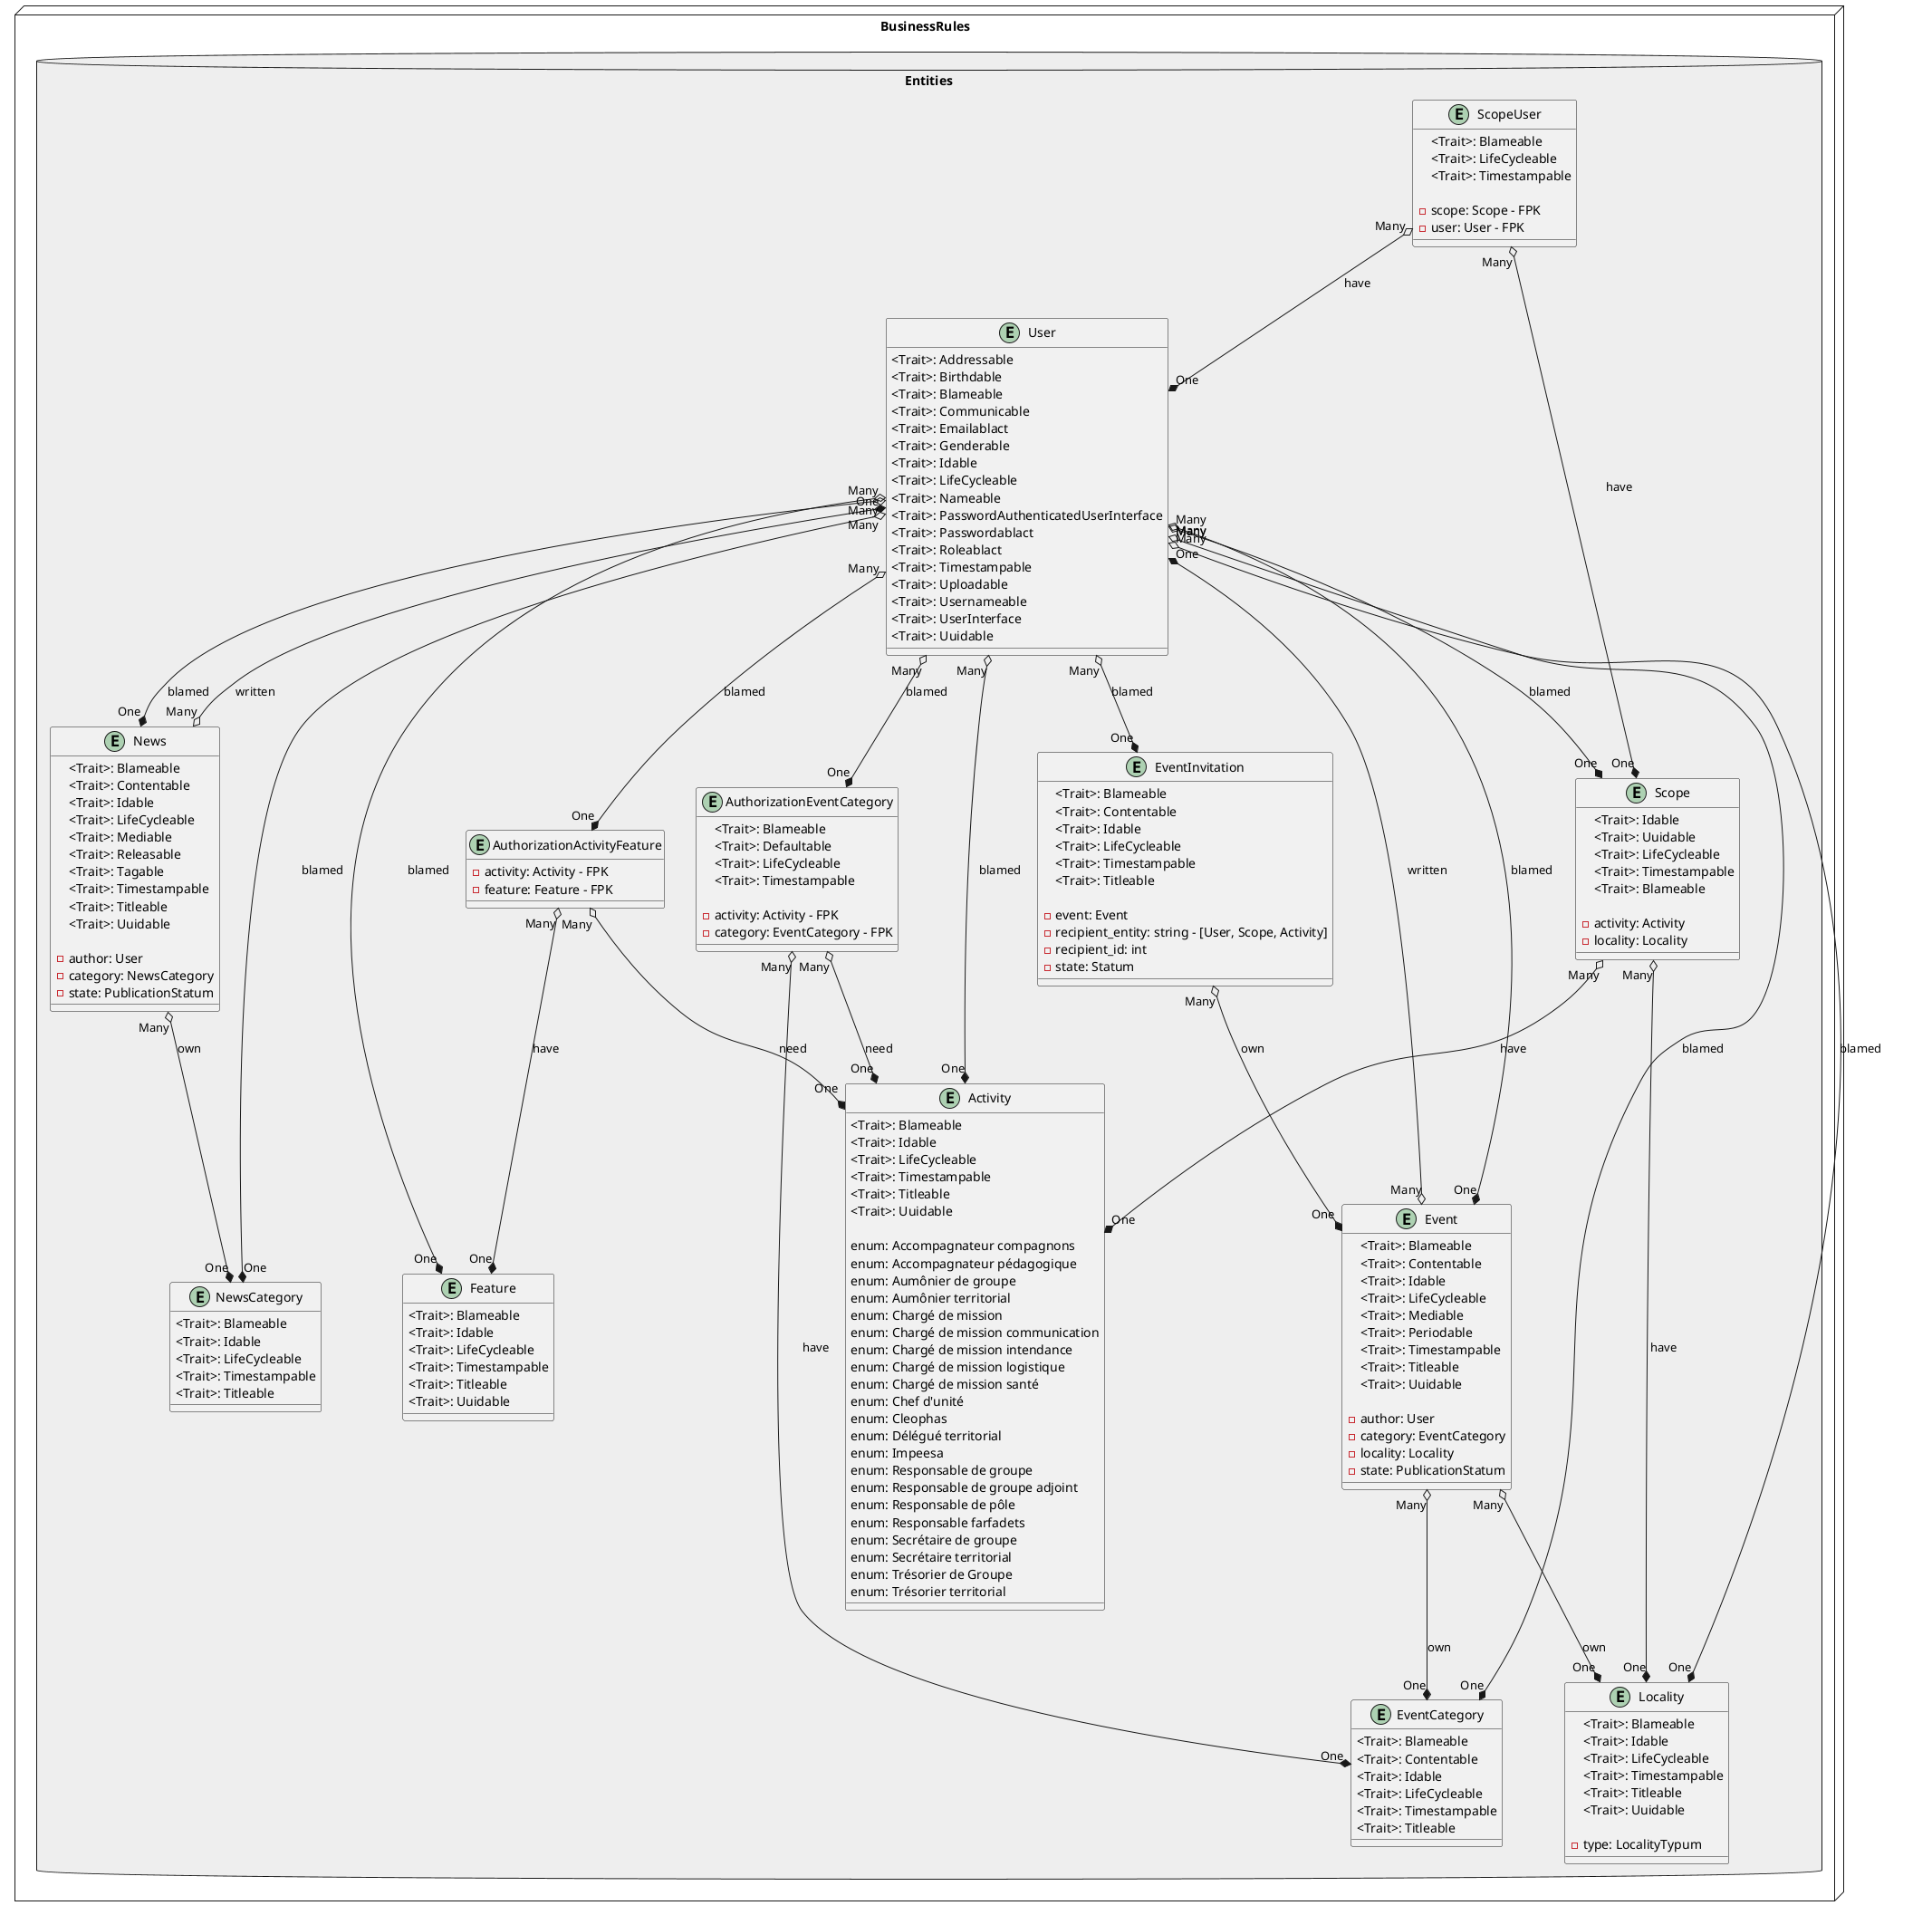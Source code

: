 @startuml
package "BusinessRules" <<Node>> #FFF {
    package "Entities" <<Database>> #EEE {
        entity Activity {
            <Trait>: Blameable
            <Trait>: Idable
            <Trait>: LifeCycleable
            <Trait>: Timestampable
            <Trait>: Titleable
            <Trait>: Uuidable

            enum: Accompagnateur compagnons
            enum: Accompagnateur pédagogique
            enum: Aumônier de groupe
            enum: Aumônier territorial
            enum: Chargé de mission
            enum: Chargé de mission communication
            enum: Chargé de mission intendance
            enum: Chargé de mission logistique
            enum: Chargé de mission santé
            enum: Chef d'unité
            enum: Cleophas
            enum: Délégué territorial
            enum: Impeesa
            enum: Responsable de groupe
            enum: Responsable de groupe adjoint
            enum: Responsable de pôle
            enum: Responsable farfadets
            enum: Secrétaire de groupe
            enum: Secrétaire territorial
            enum: Trésorier de Groupe
            enum: Trésorier territorial
        }

        entity AuthorizationActivityFeature {
            -{field} activity: Activity - FPK
            -{field} feature: Feature - FPK
        }

        entity AuthorizationEventCategory {
            <Trait>: Blameable
            <Trait>: Defaultable
            <Trait>: LifeCycleable
            <Trait>: Timestampable

            -{field} activity: Activity - FPK
            -{field} category: EventCategory - FPK
        }

        entity Event {
            <Trait>: Blameable
            <Trait>: Contentable
            <Trait>: Idable
            <Trait>: LifeCycleable
            <Trait>: Mediable
            <Trait>: Periodable
            <Trait>: Timestampable
            <Trait>: Titleable
            <Trait>: Uuidable

            -{field} author: User
            -{field} category: EventCategory
            -{field} locality: Locality
            -{field} state: PublicationStatum
        }

        entity EventCategory {
            <Trait>: Blameable
            <Trait>: Contentable
            <Trait>: Idable
            <Trait>: LifeCycleable
            <Trait>: Timestampable
            <Trait>: Titleable
        }

        entity EventInvitation {
            <Trait>: Blameable
            <Trait>: Contentable
            <Trait>: Idable
            <Trait>: LifeCycleable
            <Trait>: Timestampable
            <Trait>: Titleable

            -{field} event: Event
            -{field} recipient_entity: string - [User, Scope, Activity]
            -{field} recipient_id: int
            -{field} state: Statum
        }

        entity Feature {
            <Trait>: Blameable
            <Trait>: Idable
            <Trait>: LifeCycleable
            <Trait>: Timestampable
            <Trait>: Titleable
            <Trait>: Uuidable
        }

        entity Locality {
            <Trait>: Blameable
            <Trait>: Idable
            <Trait>: LifeCycleable
            <Trait>: Timestampable
            <Trait>: Titleable
            <Trait>: Uuidable

            -{field} type: LocalityTypum
        }

        entity News {
            <Trait>: Blameable
            <Trait>: Contentable
            <Trait>: Idable
            <Trait>: LifeCycleable
            <Trait>: Mediable
            <Trait>: Releasable
            <Trait>: Tagable
            <Trait>: Timestampable
            <Trait>: Titleable
            <Trait>: Uuidable

            -{field} author: User
            -{field} category: NewsCategory
            -{field} state: PublicationStatum
        }

        entity NewsCategory {
            <Trait>: Blameable
            <Trait>: Idable
            <Trait>: LifeCycleable
            <Trait>: Timestampable
            <Trait>: Titleable
        }

        entity Scope {
            <Trait>: Idable
            <Trait>: Uuidable
            <Trait>: LifeCycleable
            <Trait>: Timestampable
            <Trait>: Blameable

            -{field} activity: Activity
            -{field} locality: Locality
        }

        entity ScopeUser {
            <Trait>: Blameable
            <Trait>: LifeCycleable
            <Trait>: Timestampable

            -{field} scope: Scope - FPK
            -{field} user: User - FPK
        }

        entity User {
            <Trait>: Addressable
            <Trait>: Birthdable
            <Trait>: Blameable
            <Trait>: Communicable
            <Trait>: Emailablact
            <Trait>: Genderable
            <Trait>: Idable
            <Trait>: LifeCycleable
            <Trait>: Nameable
            <Trait>: PasswordAuthenticatedUserInterface
            <Trait>: Passwordablact
            <Trait>: Roleablact
            <Trait>: Timestampable
            <Trait>: Uploadable
            <Trait>: Usernameable
            <Trait>: UserInterface
            <Trait>: Uuidable
        }

        AuthorizationActivityFeature "Many" o--* "One" Activity: need
        AuthorizationActivityFeature "Many" o--* "One" Feature: have

        AuthorizationEventCategory "Many" o--* "One" Activity: need
        AuthorizationEventCategory "Many" o--* "One" EventCategory: have

        Event "Many" o--* "One" EventCategory: own
        Event "Many" o--* "One" Locality: own
        Event "Many" o--* "One" User: written

        EventInvitation "Many" o--* "One" Event: own

        News "Many" o--* "One" NewsCategory: own
        News "Many" o--* "One" User: written

        Scope "Many" o--* "One" Activity: have
        Scope "Many" o--* "One" Locality: have

        ScopeUser "Many" o--* "One" Scope: have
        ScopeUser "Many" o--* "One" User: have

        User "Many" o--* "One" Activity: blamed
        User "Many" o--* "One" AuthorizationActivityFeature: blamed
        User "Many" o--* "One" AuthorizationEventCategory: blamed
        User "Many" o--* "One" Event: blamed
        User "Many" o--* "One" EventCategory: blamed
        User "Many" o--* "One" EventInvitation: blamed
        User "Many" o--* "One" Feature: blamed
        User "Many" o--* "One" Locality: blamed
        User "Many" o--* "One" News: blamed
        User "Many" o--* "One" NewsCategory: blamed
        User "Many" o--* "One" Scope: blamed
    }
}
@enduml

